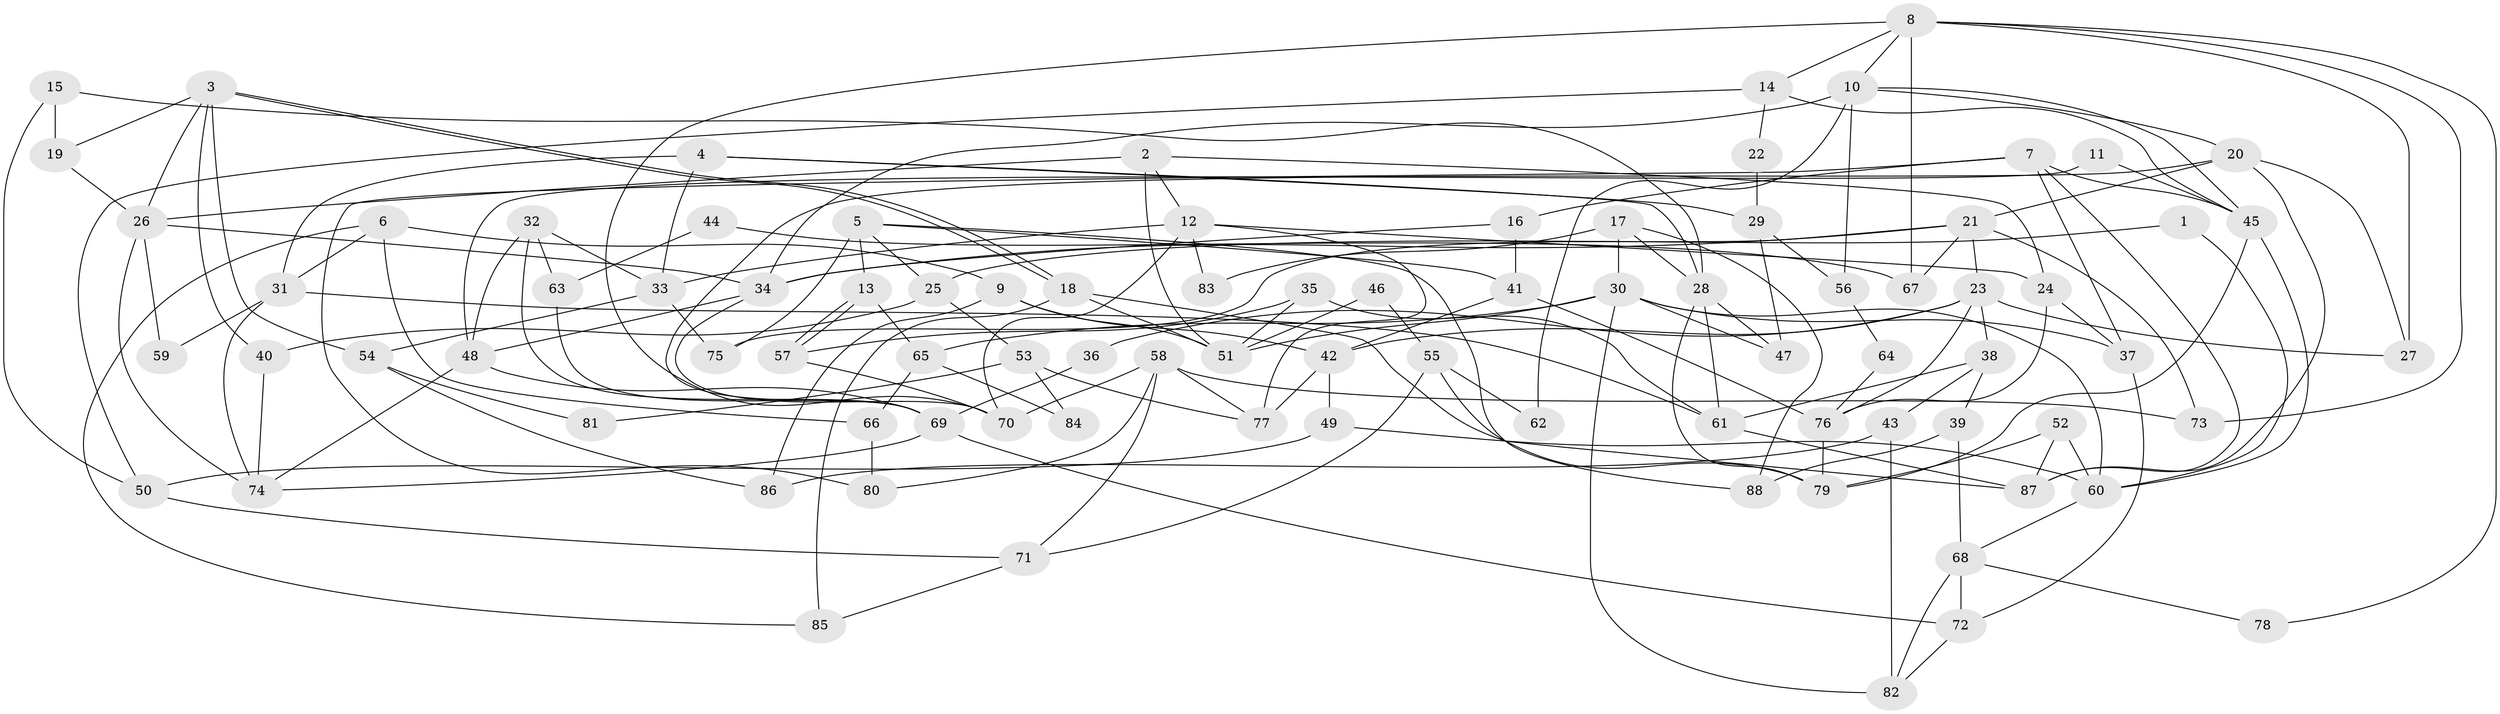 // Generated by graph-tools (version 1.1) at 2025/15/03/09/25 04:15:07]
// undirected, 88 vertices, 176 edges
graph export_dot {
graph [start="1"]
  node [color=gray90,style=filled];
  1;
  2;
  3;
  4;
  5;
  6;
  7;
  8;
  9;
  10;
  11;
  12;
  13;
  14;
  15;
  16;
  17;
  18;
  19;
  20;
  21;
  22;
  23;
  24;
  25;
  26;
  27;
  28;
  29;
  30;
  31;
  32;
  33;
  34;
  35;
  36;
  37;
  38;
  39;
  40;
  41;
  42;
  43;
  44;
  45;
  46;
  47;
  48;
  49;
  50;
  51;
  52;
  53;
  54;
  55;
  56;
  57;
  58;
  59;
  60;
  61;
  62;
  63;
  64;
  65;
  66;
  67;
  68;
  69;
  70;
  71;
  72;
  73;
  74;
  75;
  76;
  77;
  78;
  79;
  80;
  81;
  82;
  83;
  84;
  85;
  86;
  87;
  88;
  1 -- 60;
  1 -- 25;
  2 -- 26;
  2 -- 12;
  2 -- 24;
  2 -- 51;
  3 -- 18;
  3 -- 18;
  3 -- 26;
  3 -- 19;
  3 -- 40;
  3 -- 54;
  4 -- 28;
  4 -- 33;
  4 -- 29;
  4 -- 31;
  5 -- 41;
  5 -- 75;
  5 -- 13;
  5 -- 25;
  5 -- 88;
  6 -- 9;
  6 -- 85;
  6 -- 31;
  6 -- 66;
  7 -- 45;
  7 -- 37;
  7 -- 16;
  7 -- 80;
  7 -- 87;
  8 -- 10;
  8 -- 73;
  8 -- 14;
  8 -- 27;
  8 -- 67;
  8 -- 70;
  8 -- 78;
  9 -- 86;
  9 -- 51;
  9 -- 42;
  10 -- 34;
  10 -- 20;
  10 -- 45;
  10 -- 56;
  10 -- 62;
  11 -- 48;
  11 -- 45;
  12 -- 70;
  12 -- 24;
  12 -- 33;
  12 -- 77;
  12 -- 83;
  13 -- 57;
  13 -- 57;
  13 -- 65;
  14 -- 45;
  14 -- 22;
  14 -- 50;
  15 -- 28;
  15 -- 50;
  15 -- 19;
  16 -- 34;
  16 -- 41;
  17 -- 28;
  17 -- 30;
  17 -- 83;
  17 -- 88;
  18 -- 51;
  18 -- 85;
  18 -- 87;
  19 -- 26;
  20 -- 87;
  20 -- 27;
  20 -- 21;
  20 -- 69;
  21 -- 34;
  21 -- 23;
  21 -- 67;
  21 -- 73;
  21 -- 75;
  22 -- 29;
  23 -- 42;
  23 -- 27;
  23 -- 36;
  23 -- 38;
  23 -- 76;
  24 -- 37;
  24 -- 76;
  25 -- 40;
  25 -- 53;
  26 -- 74;
  26 -- 34;
  26 -- 59;
  28 -- 79;
  28 -- 61;
  28 -- 47;
  29 -- 47;
  29 -- 56;
  30 -- 60;
  30 -- 65;
  30 -- 37;
  30 -- 47;
  30 -- 51;
  30 -- 82;
  31 -- 59;
  31 -- 61;
  31 -- 74;
  32 -- 69;
  32 -- 48;
  32 -- 33;
  32 -- 63;
  33 -- 54;
  33 -- 75;
  34 -- 70;
  34 -- 48;
  35 -- 51;
  35 -- 61;
  35 -- 57;
  36 -- 69;
  37 -- 72;
  38 -- 61;
  38 -- 39;
  38 -- 43;
  39 -- 88;
  39 -- 68;
  40 -- 74;
  41 -- 76;
  41 -- 42;
  42 -- 49;
  42 -- 77;
  43 -- 82;
  43 -- 86;
  44 -- 67;
  44 -- 63;
  45 -- 60;
  45 -- 79;
  46 -- 51;
  46 -- 55;
  48 -- 69;
  48 -- 74;
  49 -- 60;
  49 -- 50;
  50 -- 71;
  52 -- 87;
  52 -- 79;
  52 -- 60;
  53 -- 77;
  53 -- 81;
  53 -- 84;
  54 -- 81;
  54 -- 86;
  55 -- 79;
  55 -- 71;
  55 -- 62;
  56 -- 64;
  57 -- 70;
  58 -- 70;
  58 -- 77;
  58 -- 71;
  58 -- 73;
  58 -- 80;
  60 -- 68;
  61 -- 87;
  63 -- 69;
  64 -- 76;
  65 -- 66;
  65 -- 84;
  66 -- 80;
  68 -- 72;
  68 -- 78;
  68 -- 82;
  69 -- 74;
  69 -- 72;
  71 -- 85;
  72 -- 82;
  76 -- 79;
}
